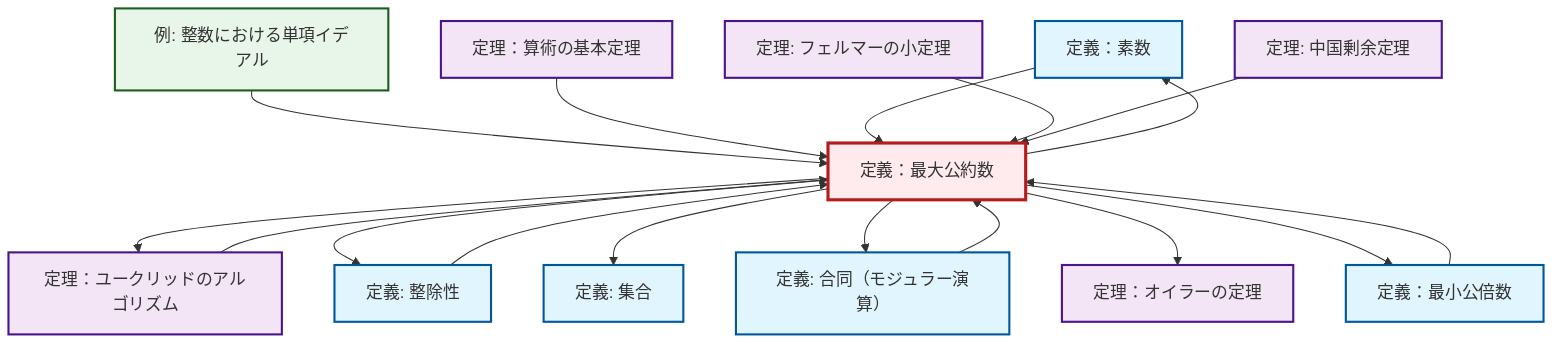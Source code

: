 graph TD
    classDef definition fill:#e1f5fe,stroke:#01579b,stroke-width:2px
    classDef theorem fill:#f3e5f5,stroke:#4a148c,stroke-width:2px
    classDef axiom fill:#fff3e0,stroke:#e65100,stroke-width:2px
    classDef example fill:#e8f5e9,stroke:#1b5e20,stroke-width:2px
    classDef current fill:#ffebee,stroke:#b71c1c,stroke-width:3px
    thm-euler["定理：オイラーの定理"]:::theorem
    def-prime["定義：素数"]:::definition
    def-gcd["定義：最大公約数"]:::definition
    ex-principal-ideal["例: 整数における単項イデアル"]:::example
    def-set["定義: 集合"]:::definition
    thm-euclidean-algorithm["定理：ユークリッドのアルゴリズム"]:::theorem
    thm-chinese-remainder["定理: 中国剰余定理"]:::theorem
    def-congruence["定義: 合同（モジュラー演算）"]:::definition
    thm-fundamental-arithmetic["定理：算術の基本定理"]:::theorem
    thm-fermat-little["定理: フェルマーの小定理"]:::theorem
    def-lcm["定義：最小公倍数"]:::definition
    def-divisibility["定義: 整除性"]:::definition
    def-divisibility --> def-gcd
    def-gcd --> thm-euclidean-algorithm
    def-congruence --> def-gcd
    def-gcd --> def-prime
    def-lcm --> def-gcd
    ex-principal-ideal --> def-gcd
    thm-fundamental-arithmetic --> def-gcd
    def-gcd --> def-divisibility
    def-gcd --> def-set
    def-gcd --> def-congruence
    thm-euclidean-algorithm --> def-gcd
    def-prime --> def-gcd
    def-gcd --> thm-euler
    thm-fermat-little --> def-gcd
    thm-chinese-remainder --> def-gcd
    def-gcd --> def-lcm
    class def-gcd current